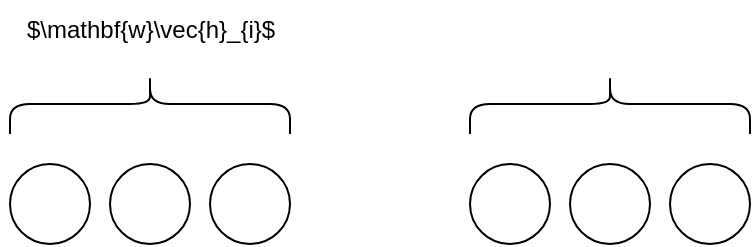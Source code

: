 <mxfile version="22.1.5" type="github">
  <diagram name="第 1 页" id="dtwlA8CM1EAMrB4R6o4k">
    <mxGraphModel dx="1434" dy="750" grid="1" gridSize="10" guides="1" tooltips="1" connect="1" arrows="1" fold="1" page="1" pageScale="1" pageWidth="827" pageHeight="1169" math="1" shadow="0">
      <root>
        <mxCell id="0" />
        <mxCell id="1" parent="0" />
        <mxCell id="8rZRUr9rOCkmoA-Tfgv--1" value="" style="ellipse;whiteSpace=wrap;html=1;aspect=fixed;" vertex="1" parent="1">
          <mxGeometry x="210" y="230" width="40" height="40" as="geometry" />
        </mxCell>
        <mxCell id="8rZRUr9rOCkmoA-Tfgv--2" value="" style="ellipse;whiteSpace=wrap;html=1;aspect=fixed;" vertex="1" parent="1">
          <mxGeometry x="260" y="230" width="40" height="40" as="geometry" />
        </mxCell>
        <mxCell id="8rZRUr9rOCkmoA-Tfgv--3" value="" style="ellipse;whiteSpace=wrap;html=1;aspect=fixed;" vertex="1" parent="1">
          <mxGeometry x="310" y="230" width="40" height="40" as="geometry" />
        </mxCell>
        <mxCell id="8rZRUr9rOCkmoA-Tfgv--6" value="" style="ellipse;whiteSpace=wrap;html=1;aspect=fixed;" vertex="1" parent="1">
          <mxGeometry x="440" y="230" width="40" height="40" as="geometry" />
        </mxCell>
        <mxCell id="8rZRUr9rOCkmoA-Tfgv--7" value="" style="ellipse;whiteSpace=wrap;html=1;aspect=fixed;" vertex="1" parent="1">
          <mxGeometry x="490" y="230" width="40" height="40" as="geometry" />
        </mxCell>
        <mxCell id="8rZRUr9rOCkmoA-Tfgv--8" value="" style="ellipse;whiteSpace=wrap;html=1;aspect=fixed;" vertex="1" parent="1">
          <mxGeometry x="540" y="230" width="40" height="40" as="geometry" />
        </mxCell>
        <mxCell id="8rZRUr9rOCkmoA-Tfgv--12" value="" style="shape=curlyBracket;whiteSpace=wrap;html=1;rounded=1;labelPosition=left;verticalLabelPosition=middle;align=right;verticalAlign=middle;size=0.5;rotation=90;" vertex="1" parent="1">
          <mxGeometry x="265" y="130" width="30" height="140" as="geometry" />
        </mxCell>
        <mxCell id="8rZRUr9rOCkmoA-Tfgv--14" value="" style="shape=curlyBracket;whiteSpace=wrap;html=1;rounded=1;labelPosition=left;verticalLabelPosition=middle;align=right;verticalAlign=middle;size=0.5;rotation=90;" vertex="1" parent="1">
          <mxGeometry x="495" y="130" width="30" height="140" as="geometry" />
        </mxCell>
        <mxCell id="8rZRUr9rOCkmoA-Tfgv--16" value="$\mathbf{w}\vec{h}_{i}$" style="text;html=1;align=center;verticalAlign=middle;resizable=0;points=[];autosize=1;strokeColor=none;fillColor=none;" vertex="1" parent="1">
          <mxGeometry x="205" y="148" width="150" height="30" as="geometry" />
        </mxCell>
      </root>
    </mxGraphModel>
  </diagram>
</mxfile>
